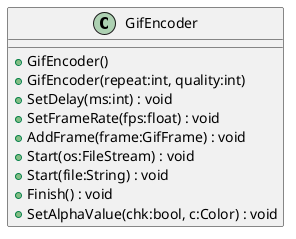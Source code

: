 @startuml
class GifEncoder {
    + GifEncoder()
    + GifEncoder(repeat:int, quality:int)
    + SetDelay(ms:int) : void
    + SetFrameRate(fps:float) : void
    + AddFrame(frame:GifFrame) : void
    + Start(os:FileStream) : void
    + Start(file:String) : void
    + Finish() : void
    + SetAlphaValue(chk:bool, c:Color) : void
}
@enduml
